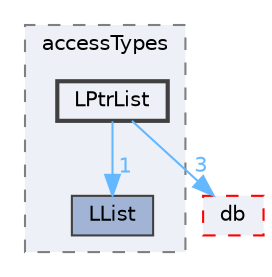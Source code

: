 digraph "src/OpenFOAM/containers/LinkedLists/accessTypes/LPtrList"
{
 // LATEX_PDF_SIZE
  bgcolor="transparent";
  edge [fontname=Helvetica,fontsize=10,labelfontname=Helvetica,labelfontsize=10];
  node [fontname=Helvetica,fontsize=10,shape=box,height=0.2,width=0.4];
  compound=true
  subgraph clusterdir_57bc99d9bbe398ddf18eacd9434279ec {
    graph [ bgcolor="#edf0f7", pencolor="grey50", label="accessTypes", fontname=Helvetica,fontsize=10 style="filled,dashed", URL="dir_57bc99d9bbe398ddf18eacd9434279ec.html",tooltip=""]
  dir_a1fa2454b4ff7e0fb39d648dca253bc3 [label="LList", fillcolor="#a2b4d6", color="grey25", style="filled", URL="dir_a1fa2454b4ff7e0fb39d648dca253bc3.html",tooltip=""];
  dir_497da6cd9f3716736bc0c7164bc6486d [label="LPtrList", fillcolor="#edf0f7", color="grey25", style="filled,bold", URL="dir_497da6cd9f3716736bc0c7164bc6486d.html",tooltip=""];
  }
  dir_63c634f7a7cfd679ac26c67fb30fc32f [label="db", fillcolor="#edf0f7", color="red", style="filled,dashed", URL="dir_63c634f7a7cfd679ac26c67fb30fc32f.html",tooltip=""];
  dir_497da6cd9f3716736bc0c7164bc6486d->dir_63c634f7a7cfd679ac26c67fb30fc32f [headlabel="3", labeldistance=1.5 headhref="dir_002264_000817.html" href="dir_002264_000817.html" color="steelblue1" fontcolor="steelblue1"];
  dir_497da6cd9f3716736bc0c7164bc6486d->dir_a1fa2454b4ff7e0fb39d648dca253bc3 [headlabel="1", labeldistance=1.5 headhref="dir_002264_002245.html" href="dir_002264_002245.html" color="steelblue1" fontcolor="steelblue1"];
}
